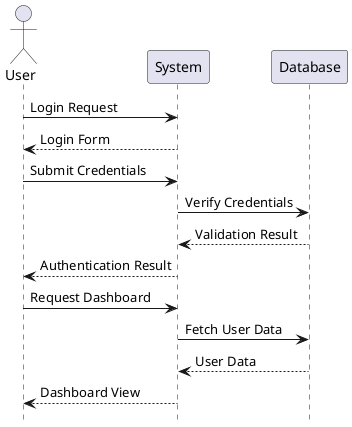 @startuml

hide footbox

actor User
participant System
participant Database

' @step {"name": "Step 1: User Login", "newPage": false}
User -> System: Login Request
System --> User: Login Form

' @step {"name": "Step 2: Authentication", "newPage": false}
User -> System: Submit Credentials
System -> Database: Verify Credentials
Database --> System: Validation Result
System --> User: Authentication Result

' @step {"name": "Step 3: Dashboard", "newPage": true}
User -> System: Request Dashboard
System -> Database: Fetch User Data
Database --> System: User Data
System --> User: Dashboard View
@enduml 